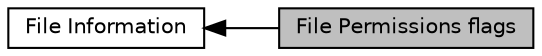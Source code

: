 digraph "File Permissions flags"
{
  edge [fontname="Helvetica",fontsize="10",labelfontname="Helvetica",labelfontsize="10"];
  node [fontname="Helvetica",fontsize="10",shape=box];
  rankdir=LR;
  Node1 [label="File Permissions flags",height=0.2,width=0.4,color="black", fillcolor="grey75", style="filled", fontcolor="black",tooltip=" "];
  Node2 [label="File Information",height=0.2,width=0.4,color="black", fillcolor="white", style="filled",URL="$group__apr__file__info.html",tooltip=" "];
  Node2->Node1 [shape=plaintext, dir="back", style="solid"];
}
